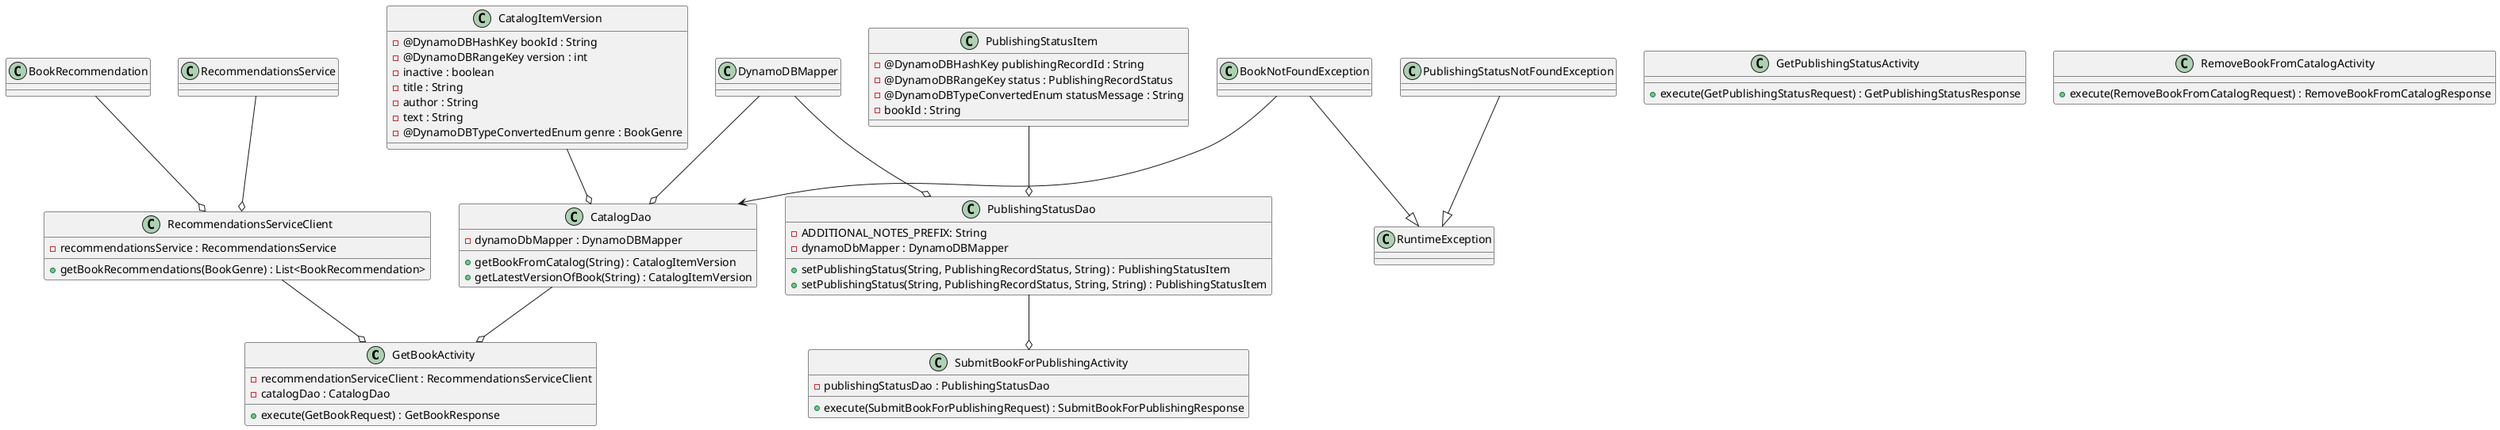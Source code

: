 PARTICIPANTS: use this file for creating the class diagram in mastery task 01
@startuml
class GetBookActivity {
    - recommendationServiceClient : RecommendationsServiceClient
    - catalogDao : CatalogDao
    + execute(GetBookRequest) : GetBookResponse
}
RecommendationsServiceClient --o GetBookActivity
CatalogDao --o GetBookActivity


class GetPublishingStatusActivity {
+ execute(GetPublishingStatusRequest) : GetPublishingStatusResponse
}

class RemoveBookFromCatalogActivity {
+ execute(RemoveBookFromCatalogRequest) : RemoveBookFromCatalogResponse
}

class SubmitBookForPublishingActivity {
- publishingStatusDao : PublishingStatusDao
+ execute(SubmitBookForPublishingRequest) : SubmitBookForPublishingResponse
}

PublishingStatusDao --o SubmitBookForPublishingActivity


class RecommendationsServiceClient {
- recommendationsService : RecommendationsService
+ getBookRecommendations(BookGenre) : List<BookRecommendation>
}

RecommendationsService --o RecommendationsServiceClient
BookRecommendation --o RecommendationsServiceClient

class CatalogDao {
- dynamoDbMapper : DynamoDBMapper
+ getBookFromCatalog(String) : CatalogItemVersion
+ getLatestVersionOfBook(String) : CatalogItemVersion
}

DynamoDBMapper --o CatalogDao
CatalogItemVersion --o CatalogDao
BookNotFoundException --> CatalogDao

class PublishingStatusDao {
- ADDITIONAL_NOTES_PREFIX: String
- dynamoDbMapper : DynamoDBMapper
+ setPublishingStatus(String, PublishingRecordStatus, String) : PublishingStatusItem
+ setPublishingStatus(String, PublishingRecordStatus, String, String) : PublishingStatusItem
}

DynamoDBMapper --o PublishingStatusDao
PublishingStatusItem --o PublishingStatusDao

class CatalogItemVersion {
- @DynamoDBHashKey bookId : String
- @DynamoDBRangeKey version : int
- inactive : boolean
- title : String
- author : String
- text : String
- @DynamoDBTypeConvertedEnum genre : BookGenre
}

class PublishingStatusItem {
- @DynamoDBHashKey publishingRecordId : String
- @DynamoDBRangeKey status : PublishingRecordStatus
- @DynamoDBTypeConvertedEnum statusMessage : String
- bookId : String
}

BookNotFoundException --|> RuntimeException
PublishingStatusNotFoundException --|> RuntimeException

class BookNotFoundException {}
class PublishingStatusNotFoundException {}
@enduml